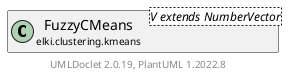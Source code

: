 @startuml
    remove .*\.(Instance|Par|Parameterizer|Factory)$
    set namespaceSeparator none
    hide empty fields
    hide empty methods

    class "<size:14>FuzzyCMeans.Par\n<size:10>elki.clustering.kmeans" as elki.clustering.kmeans.FuzzyCMeans.Par [[FuzzyCMeans.Par.html]] {
        {static} +K_ID: OptionID
        {static} +DELTA_ID: OptionID
        {static} +MINITER_ID: OptionID
        {static} +M_ID: OptionID
        {static} +SOFT_ID: OptionID
        {static} +INIT_ID: OptionID
        #k: int
        #delta: double
        #miniter: int
        #maxiter: int
        #m: double
        #soft: boolean
        ~initializer: KMeansInitialization
        +configure(Parameterization): void
        +make(): FuzzyCMeans<NumberVector>
    }

    interface "<size:14>Parameterizer\n<size:10>elki.utilities.optionhandling" as elki.utilities.optionhandling.Parameterizer [[../../utilities/optionhandling/Parameterizer.html]] {
        {abstract} +make(): Object
    }
    class "<size:14>FuzzyCMeans\n<size:10>elki.clustering.kmeans" as elki.clustering.kmeans.FuzzyCMeans<V extends NumberVector> [[FuzzyCMeans.html]]

    elki.utilities.optionhandling.Parameterizer <|.. elki.clustering.kmeans.FuzzyCMeans.Par
    elki.clustering.kmeans.FuzzyCMeans +-- elki.clustering.kmeans.FuzzyCMeans.Par

    center footer UMLDoclet 2.0.19, PlantUML 1.2022.8
@enduml
